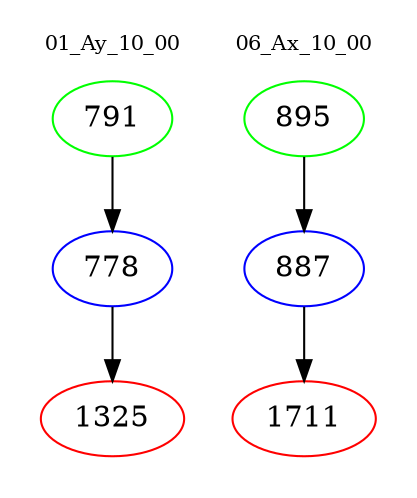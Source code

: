 digraph{
subgraph cluster_0 {
color = white
label = "01_Ay_10_00";
fontsize=10;
T0_791 [label="791", color="green"]
T0_791 -> T0_778 [color="black"]
T0_778 [label="778", color="blue"]
T0_778 -> T0_1325 [color="black"]
T0_1325 [label="1325", color="red"]
}
subgraph cluster_1 {
color = white
label = "06_Ax_10_00";
fontsize=10;
T1_895 [label="895", color="green"]
T1_895 -> T1_887 [color="black"]
T1_887 [label="887", color="blue"]
T1_887 -> T1_1711 [color="black"]
T1_1711 [label="1711", color="red"]
}
}
